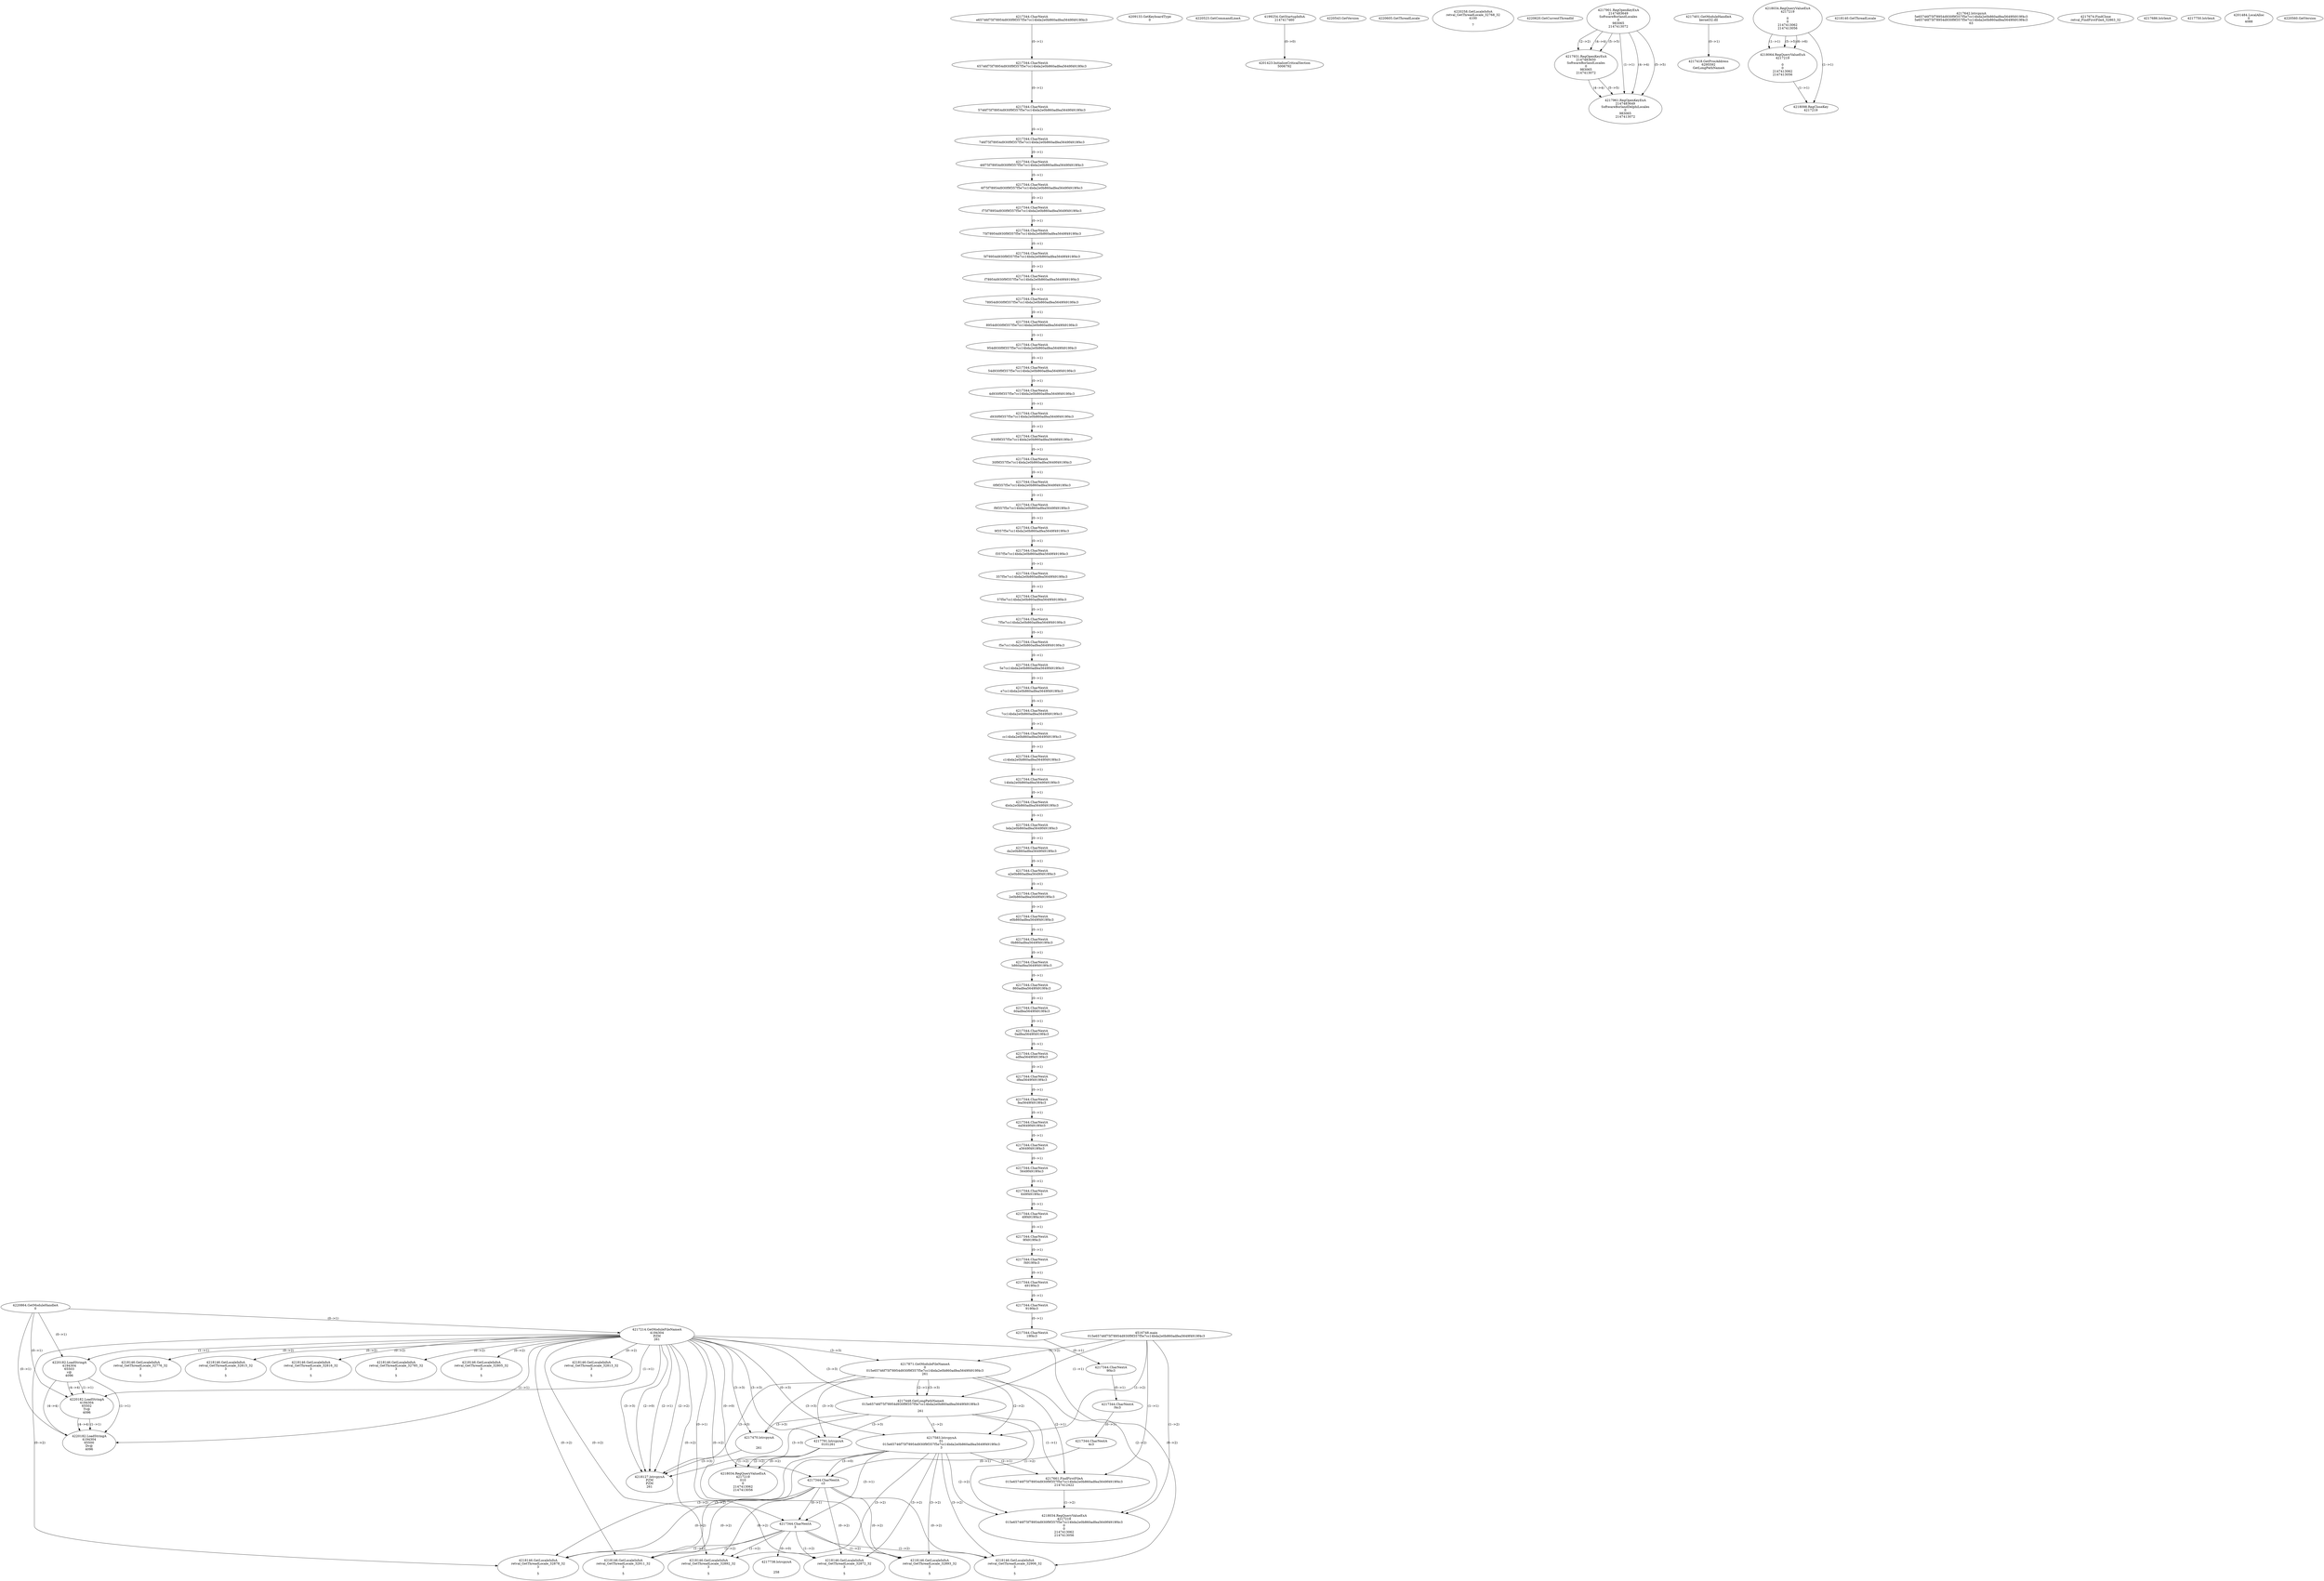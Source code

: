 // Global SCDG with merge call
digraph {
	0 [label="4516748.main
015e65746f75f78954d930f9f357f5e7cc14bda2e0b860adfea5649f4919f4c3"]
	1 [label="4220864.GetModuleHandleA
0"]
	2 [label="4209133.GetKeyboardType
0"]
	3 [label="4220523.GetCommandLineA
"]
	4 [label="4199254.GetStartupInfoA
2147417460"]
	5 [label="4220543.GetVersion
"]
	6 [label="4220605.GetThreadLocale
"]
	7 [label="4220258.GetLocaleInfoA
retval_GetThreadLocale_32768_32
4100

7"]
	8 [label="4220620.GetCurrentThreadId
"]
	9 [label="4217214.GetModuleFileNameA
4194304
PZM
261"]
	1 -> 9 [label="(0-->1)"]
	10 [label="4217871.GetModuleFileNameA
0
015e65746f75f78954d930f9f357f5e7cc14bda2e0b860adfea5649f4919f4c3
261"]
	0 -> 10 [label="(1-->2)"]
	9 -> 10 [label="(3-->3)"]
	11 [label="4217901.RegOpenKeyExA
2147483649
Software\Borland\Locales
0
983065
2147413072"]
	12 [label="4217931.RegOpenKeyExA
2147483650
Software\Borland\Locales
0
983065
2147413072"]
	11 -> 12 [label="(2-->2)"]
	11 -> 12 [label="(4-->4)"]
	11 -> 12 [label="(5-->5)"]
	13 [label="4217401.GetModuleHandleA
kernel32.dll"]
	14 [label="4217418.GetProcAddress
6295592
GetLongPathNameA"]
	13 -> 14 [label="(0-->1)"]
	15 [label="4217448.GetLongPathNameA
015e65746f75f78954d930f9f357f5e7cc14bda2e0b860adfea5649f4919f4c3

261"]
	0 -> 15 [label="(1-->1)"]
	10 -> 15 [label="(2-->1)"]
	9 -> 15 [label="(3-->3)"]
	10 -> 15 [label="(3-->3)"]
	16 [label="4217470.lstrcpynA


261"]
	9 -> 16 [label="(3-->3)"]
	10 -> 16 [label="(3-->3)"]
	15 -> 16 [label="(3-->3)"]
	17 [label="4218034.RegQueryValueExA
4217219

0
0
2147413062
2147413056"]
	18 [label="4218064.RegQueryValueExA
4217219

0
0
2147413062
2147413056"]
	17 -> 18 [label="(1-->1)"]
	17 -> 18 [label="(5-->5)"]
	17 -> 18 [label="(6-->6)"]
	19 [label="4218098.RegCloseKey
4217219"]
	17 -> 19 [label="(1-->1)"]
	18 -> 19 [label="(1-->1)"]
	20 [label="4218127.lstrcpynA
PZM
PZM
261"]
	9 -> 20 [label="(2-->1)"]
	9 -> 20 [label="(2-->2)"]
	9 -> 20 [label="(3-->3)"]
	10 -> 20 [label="(3-->3)"]
	15 -> 20 [label="(3-->3)"]
	16 -> 20 [label="(3-->3)"]
	9 -> 20 [label="(2-->0)"]
	21 [label="4218140.GetThreadLocale
"]
	22 [label="4218146.GetLocaleInfoA
retval_GetThreadLocale_32813_32
3

5"]
	9 -> 22 [label="(0-->2)"]
	23 [label="4220182.LoadStringA
4194304
65503
\v@
4096"]
	1 -> 23 [label="(0-->1)"]
	9 -> 23 [label="(1-->1)"]
	24 [label="4217583.lstrcpynA
01
015e65746f75f78954d930f9f357f5e7cc14bda2e0b860adfea5649f4919f4c3
3"]
	0 -> 24 [label="(1-->2)"]
	10 -> 24 [label="(2-->2)"]
	15 -> 24 [label="(1-->2)"]
	9 -> 24 [label="(0-->3)"]
	25 [label="4217344.CharNextA
e65746f75f78954d930f9f357f5e7cc14bda2e0b860adfea5649f4919f4c3"]
	26 [label="4217344.CharNextA
65746f75f78954d930f9f357f5e7cc14bda2e0b860adfea5649f4919f4c3"]
	25 -> 26 [label="(0-->1)"]
	27 [label="4217344.CharNextA
5746f75f78954d930f9f357f5e7cc14bda2e0b860adfea5649f4919f4c3"]
	26 -> 27 [label="(0-->1)"]
	28 [label="4217344.CharNextA
746f75f78954d930f9f357f5e7cc14bda2e0b860adfea5649f4919f4c3"]
	27 -> 28 [label="(0-->1)"]
	29 [label="4217344.CharNextA
46f75f78954d930f9f357f5e7cc14bda2e0b860adfea5649f4919f4c3"]
	28 -> 29 [label="(0-->1)"]
	30 [label="4217344.CharNextA
6f75f78954d930f9f357f5e7cc14bda2e0b860adfea5649f4919f4c3"]
	29 -> 30 [label="(0-->1)"]
	31 [label="4217344.CharNextA
f75f78954d930f9f357f5e7cc14bda2e0b860adfea5649f4919f4c3"]
	30 -> 31 [label="(0-->1)"]
	32 [label="4217344.CharNextA
75f78954d930f9f357f5e7cc14bda2e0b860adfea5649f4919f4c3"]
	31 -> 32 [label="(0-->1)"]
	33 [label="4217344.CharNextA
5f78954d930f9f357f5e7cc14bda2e0b860adfea5649f4919f4c3"]
	32 -> 33 [label="(0-->1)"]
	34 [label="4217344.CharNextA
f78954d930f9f357f5e7cc14bda2e0b860adfea5649f4919f4c3"]
	33 -> 34 [label="(0-->1)"]
	35 [label="4217344.CharNextA
78954d930f9f357f5e7cc14bda2e0b860adfea5649f4919f4c3"]
	34 -> 35 [label="(0-->1)"]
	36 [label="4217344.CharNextA
8954d930f9f357f5e7cc14bda2e0b860adfea5649f4919f4c3"]
	35 -> 36 [label="(0-->1)"]
	37 [label="4217344.CharNextA
954d930f9f357f5e7cc14bda2e0b860adfea5649f4919f4c3"]
	36 -> 37 [label="(0-->1)"]
	38 [label="4217344.CharNextA
54d930f9f357f5e7cc14bda2e0b860adfea5649f4919f4c3"]
	37 -> 38 [label="(0-->1)"]
	39 [label="4217344.CharNextA
4d930f9f357f5e7cc14bda2e0b860adfea5649f4919f4c3"]
	38 -> 39 [label="(0-->1)"]
	40 [label="4217344.CharNextA
d930f9f357f5e7cc14bda2e0b860adfea5649f4919f4c3"]
	39 -> 40 [label="(0-->1)"]
	41 [label="4217344.CharNextA
930f9f357f5e7cc14bda2e0b860adfea5649f4919f4c3"]
	40 -> 41 [label="(0-->1)"]
	42 [label="4217344.CharNextA
30f9f357f5e7cc14bda2e0b860adfea5649f4919f4c3"]
	41 -> 42 [label="(0-->1)"]
	43 [label="4217344.CharNextA
0f9f357f5e7cc14bda2e0b860adfea5649f4919f4c3"]
	42 -> 43 [label="(0-->1)"]
	44 [label="4217344.CharNextA
f9f357f5e7cc14bda2e0b860adfea5649f4919f4c3"]
	43 -> 44 [label="(0-->1)"]
	45 [label="4217344.CharNextA
9f357f5e7cc14bda2e0b860adfea5649f4919f4c3"]
	44 -> 45 [label="(0-->1)"]
	46 [label="4217344.CharNextA
f357f5e7cc14bda2e0b860adfea5649f4919f4c3"]
	45 -> 46 [label="(0-->1)"]
	47 [label="4217344.CharNextA
357f5e7cc14bda2e0b860adfea5649f4919f4c3"]
	46 -> 47 [label="(0-->1)"]
	48 [label="4217344.CharNextA
57f5e7cc14bda2e0b860adfea5649f4919f4c3"]
	47 -> 48 [label="(0-->1)"]
	49 [label="4217344.CharNextA
7f5e7cc14bda2e0b860adfea5649f4919f4c3"]
	48 -> 49 [label="(0-->1)"]
	50 [label="4217344.CharNextA
f5e7cc14bda2e0b860adfea5649f4919f4c3"]
	49 -> 50 [label="(0-->1)"]
	51 [label="4217344.CharNextA
5e7cc14bda2e0b860adfea5649f4919f4c3"]
	50 -> 51 [label="(0-->1)"]
	52 [label="4217344.CharNextA
e7cc14bda2e0b860adfea5649f4919f4c3"]
	51 -> 52 [label="(0-->1)"]
	53 [label="4217344.CharNextA
7cc14bda2e0b860adfea5649f4919f4c3"]
	52 -> 53 [label="(0-->1)"]
	54 [label="4217344.CharNextA
cc14bda2e0b860adfea5649f4919f4c3"]
	53 -> 54 [label="(0-->1)"]
	55 [label="4217344.CharNextA
c14bda2e0b860adfea5649f4919f4c3"]
	54 -> 55 [label="(0-->1)"]
	56 [label="4217344.CharNextA
14bda2e0b860adfea5649f4919f4c3"]
	55 -> 56 [label="(0-->1)"]
	57 [label="4217344.CharNextA
4bda2e0b860adfea5649f4919f4c3"]
	56 -> 57 [label="(0-->1)"]
	58 [label="4217344.CharNextA
bda2e0b860adfea5649f4919f4c3"]
	57 -> 58 [label="(0-->1)"]
	59 [label="4217344.CharNextA
da2e0b860adfea5649f4919f4c3"]
	58 -> 59 [label="(0-->1)"]
	60 [label="4217344.CharNextA
a2e0b860adfea5649f4919f4c3"]
	59 -> 60 [label="(0-->1)"]
	61 [label="4217344.CharNextA
2e0b860adfea5649f4919f4c3"]
	60 -> 61 [label="(0-->1)"]
	62 [label="4217344.CharNextA
e0b860adfea5649f4919f4c3"]
	61 -> 62 [label="(0-->1)"]
	63 [label="4217344.CharNextA
0b860adfea5649f4919f4c3"]
	62 -> 63 [label="(0-->1)"]
	64 [label="4217344.CharNextA
b860adfea5649f4919f4c3"]
	63 -> 64 [label="(0-->1)"]
	65 [label="4217344.CharNextA
860adfea5649f4919f4c3"]
	64 -> 65 [label="(0-->1)"]
	66 [label="4217344.CharNextA
60adfea5649f4919f4c3"]
	65 -> 66 [label="(0-->1)"]
	67 [label="4217344.CharNextA
0adfea5649f4919f4c3"]
	66 -> 67 [label="(0-->1)"]
	68 [label="4217344.CharNextA
adfea5649f4919f4c3"]
	67 -> 68 [label="(0-->1)"]
	69 [label="4217344.CharNextA
dfea5649f4919f4c3"]
	68 -> 69 [label="(0-->1)"]
	70 [label="4217344.CharNextA
fea5649f4919f4c3"]
	69 -> 70 [label="(0-->1)"]
	71 [label="4217344.CharNextA
ea5649f4919f4c3"]
	70 -> 71 [label="(0-->1)"]
	72 [label="4217344.CharNextA
a5649f4919f4c3"]
	71 -> 72 [label="(0-->1)"]
	73 [label="4217344.CharNextA
5649f4919f4c3"]
	72 -> 73 [label="(0-->1)"]
	74 [label="4217344.CharNextA
649f4919f4c3"]
	73 -> 74 [label="(0-->1)"]
	75 [label="4217344.CharNextA
49f4919f4c3"]
	74 -> 75 [label="(0-->1)"]
	76 [label="4217344.CharNextA
9f4919f4c3"]
	75 -> 76 [label="(0-->1)"]
	77 [label="4217344.CharNextA
f4919f4c3"]
	76 -> 77 [label="(0-->1)"]
	78 [label="4217344.CharNextA
4919f4c3"]
	77 -> 78 [label="(0-->1)"]
	79 [label="4217344.CharNextA
919f4c3"]
	78 -> 79 [label="(0-->1)"]
	80 [label="4217344.CharNextA
19f4c3"]
	79 -> 80 [label="(0-->1)"]
	81 [label="4217344.CharNextA
9f4c3"]
	80 -> 81 [label="(0-->1)"]
	82 [label="4217344.CharNextA
f4c3"]
	81 -> 82 [label="(0-->1)"]
	83 [label="4217344.CharNextA
4c3"]
	82 -> 83 [label="(0-->1)"]
	84 [label="4217344.CharNextA
c3"]
	83 -> 84 [label="(0-->1)"]
	9 -> 84 [label="(0-->0)"]
	24 -> 84 [label="(3-->0)"]
	85 [label="4217344.CharNextA
3"]
	9 -> 85 [label="(0-->1)"]
	24 -> 85 [label="(3-->1)"]
	84 -> 85 [label="(0-->1)"]
	86 [label="4217642.lstrcpynA
5e65746f75f78954d930f9f357f5e7cc14bda2e0b860adfea5649f4919f4c3
5e65746f75f78954d930f9f357f5e7cc14bda2e0b860adfea5649f4919f4c3
63"]
	87 [label="4217661.FindFirstFileA
015e65746f75f78954d930f9f357f5e7cc14bda2e0b860adfea5649f4919f4c3
2147412422"]
	0 -> 87 [label="(1-->1)"]
	10 -> 87 [label="(2-->1)"]
	15 -> 87 [label="(1-->1)"]
	24 -> 87 [label="(2-->1)"]
	88 [label="4217674.FindClose
retval_FindFirstFileA_32863_32"]
	89 [label="4217686.lstrlenA
"]
	90 [label="4217738.lstrcpynA


258"]
	85 -> 90 [label="(0-->0)"]
	91 [label="4217750.lstrlenA
"]
	92 [label="4217791.lstrcpynA
01\
01\
261"]
	9 -> 92 [label="(3-->3)"]
	10 -> 92 [label="(3-->3)"]
	15 -> 92 [label="(3-->3)"]
	93 [label="4218034.RegQueryValueExA
4217219
01\
0
0
2147413062
2147413056"]
	92 -> 93 [label="(1-->2)"]
	92 -> 93 [label="(2-->2)"]
	92 -> 93 [label="(0-->2)"]
	94 [label="4218146.GetLocaleInfoA
retval_GetThreadLocale_32892_32
3

5"]
	9 -> 94 [label="(0-->2)"]
	24 -> 94 [label="(3-->2)"]
	84 -> 94 [label="(0-->2)"]
	85 -> 94 [label="(1-->2)"]
	95 [label="4220182.LoadStringA
4194304
65502
Tv@
4096"]
	1 -> 95 [label="(0-->1)"]
	9 -> 95 [label="(1-->1)"]
	23 -> 95 [label="(1-->1)"]
	23 -> 95 [label="(4-->4)"]
	96 [label="4201423.InitializeCriticalSection
5006792"]
	4 -> 96 [label="(0-->0)"]
	97 [label="4201484.LocalAlloc
0
4088"]
	98 [label="4218034.RegQueryValueExA
4217219
015e65746f75f78954d930f9f357f5e7cc14bda2e0b860adfea5649f4919f4c3
0
0
2147413062
2147413056"]
	0 -> 98 [label="(1-->2)"]
	10 -> 98 [label="(2-->2)"]
	15 -> 98 [label="(1-->2)"]
	24 -> 98 [label="(2-->2)"]
	87 -> 98 [label="(1-->2)"]
	99 [label="4218146.GetLocaleInfoA
retval_GetThreadLocale_32911_32
3

5"]
	9 -> 99 [label="(0-->2)"]
	24 -> 99 [label="(3-->2)"]
	84 -> 99 [label="(0-->2)"]
	85 -> 99 [label="(1-->2)"]
	100 [label="4218146.GetLocaleInfoA
retval_GetThreadLocale_32906_32
3

5"]
	9 -> 100 [label="(0-->2)"]
	24 -> 100 [label="(3-->2)"]
	84 -> 100 [label="(0-->2)"]
	85 -> 100 [label="(1-->2)"]
	101 [label="4220182.LoadStringA
4194304
65500
Dv@
4096"]
	1 -> 101 [label="(0-->1)"]
	9 -> 101 [label="(1-->1)"]
	23 -> 101 [label="(1-->1)"]
	95 -> 101 [label="(1-->1)"]
	23 -> 101 [label="(4-->4)"]
	95 -> 101 [label="(4-->4)"]
	102 [label="4220560.GetVersion
"]
	103 [label="4217961.RegOpenKeyExA
2147483649
Software\Borland\Delphi\Locales
0
983065
2147413072"]
	11 -> 103 [label="(1-->1)"]
	11 -> 103 [label="(4-->4)"]
	12 -> 103 [label="(4-->4)"]
	11 -> 103 [label="(5-->5)"]
	12 -> 103 [label="(5-->5)"]
	104 [label="4218146.GetLocaleInfoA
retval_GetThreadLocale_32776_32
3

5"]
	9 -> 104 [label="(0-->2)"]
	105 [label="4218146.GetLocaleInfoA
retval_GetThreadLocale_32815_32
3

5"]
	9 -> 105 [label="(0-->2)"]
	106 [label="4218146.GetLocaleInfoA
retval_GetThreadLocale_32816_32
3

5"]
	9 -> 106 [label="(0-->2)"]
	107 [label="4218146.GetLocaleInfoA
retval_GetThreadLocale_32785_32
3

5"]
	9 -> 107 [label="(0-->2)"]
	108 [label="4218146.GetLocaleInfoA
retval_GetThreadLocale_32893_32
3

5"]
	9 -> 108 [label="(0-->2)"]
	24 -> 108 [label="(3-->2)"]
	84 -> 108 [label="(0-->2)"]
	85 -> 108 [label="(1-->2)"]
	109 [label="4218146.GetLocaleInfoA
retval_GetThreadLocale_32805_32
3

5"]
	9 -> 109 [label="(0-->2)"]
	110 [label="4218146.GetLocaleInfoA
retval_GetThreadLocale_32878_32
3

5"]
	9 -> 110 [label="(0-->2)"]
	24 -> 110 [label="(3-->2)"]
	84 -> 110 [label="(0-->2)"]
	85 -> 110 [label="(1-->2)"]
	111 [label="4218146.GetLocaleInfoA
retval_GetThreadLocale_32872_32
3

5"]
	9 -> 111 [label="(0-->2)"]
	24 -> 111 [label="(3-->2)"]
	84 -> 111 [label="(0-->2)"]
	85 -> 111 [label="(1-->2)"]
}
